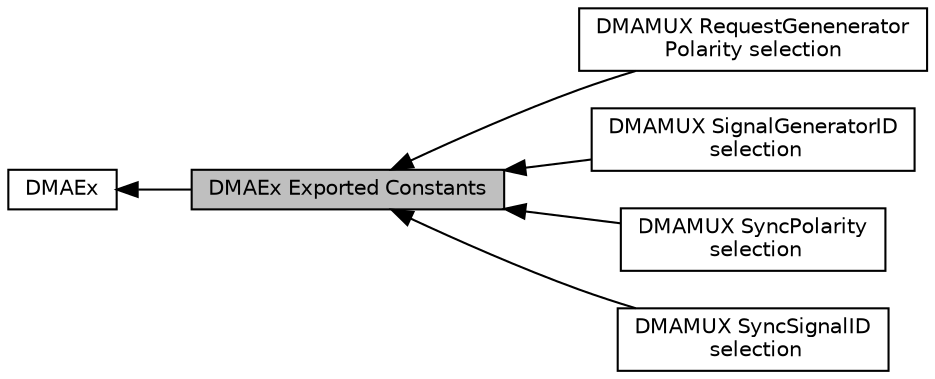 digraph "DMAEx Exported Constants"
{
  edge [fontname="Helvetica",fontsize="10",labelfontname="Helvetica",labelfontsize="10"];
  node [fontname="Helvetica",fontsize="10",shape=box];
  rankdir=LR;
  Node2 [label="DMAEx",height=0.2,width=0.4,color="black", fillcolor="white", style="filled",URL="$group__DMAEx.html",tooltip="DMA Extended HAL module driver."];
  Node6 [label="DMAMUX RequestGenenerator\lPolarity selection",height=0.2,width=0.4,color="black", fillcolor="white", style="filled",URL="$group__DMAEx__DMAMUX__RequestGeneneratorPolarity__selection.html",tooltip=" "];
  Node5 [label="DMAMUX SignalGeneratorID\l selection",height=0.2,width=0.4,color="black", fillcolor="white", style="filled",URL="$group__DMAEx__DMAMUX__SignalGeneratorID__selection.html",tooltip=" "];
  Node4 [label="DMAMUX SyncPolarity\l selection",height=0.2,width=0.4,color="black", fillcolor="white", style="filled",URL="$group__DMAEx__DMAMUX__SyncPolarity__selection.html",tooltip=" "];
  Node3 [label="DMAMUX SyncSignalID\l selection",height=0.2,width=0.4,color="black", fillcolor="white", style="filled",URL="$group__DMAEx__DMAMUX__SyncSignalID__selection.html",tooltip=" "];
  Node1 [label="DMAEx Exported Constants",height=0.2,width=0.4,color="black", fillcolor="grey75", style="filled", fontcolor="black",tooltip=" "];
  Node2->Node1 [shape=plaintext, dir="back", style="solid"];
  Node1->Node3 [shape=plaintext, dir="back", style="solid"];
  Node1->Node4 [shape=plaintext, dir="back", style="solid"];
  Node1->Node5 [shape=plaintext, dir="back", style="solid"];
  Node1->Node6 [shape=plaintext, dir="back", style="solid"];
}
